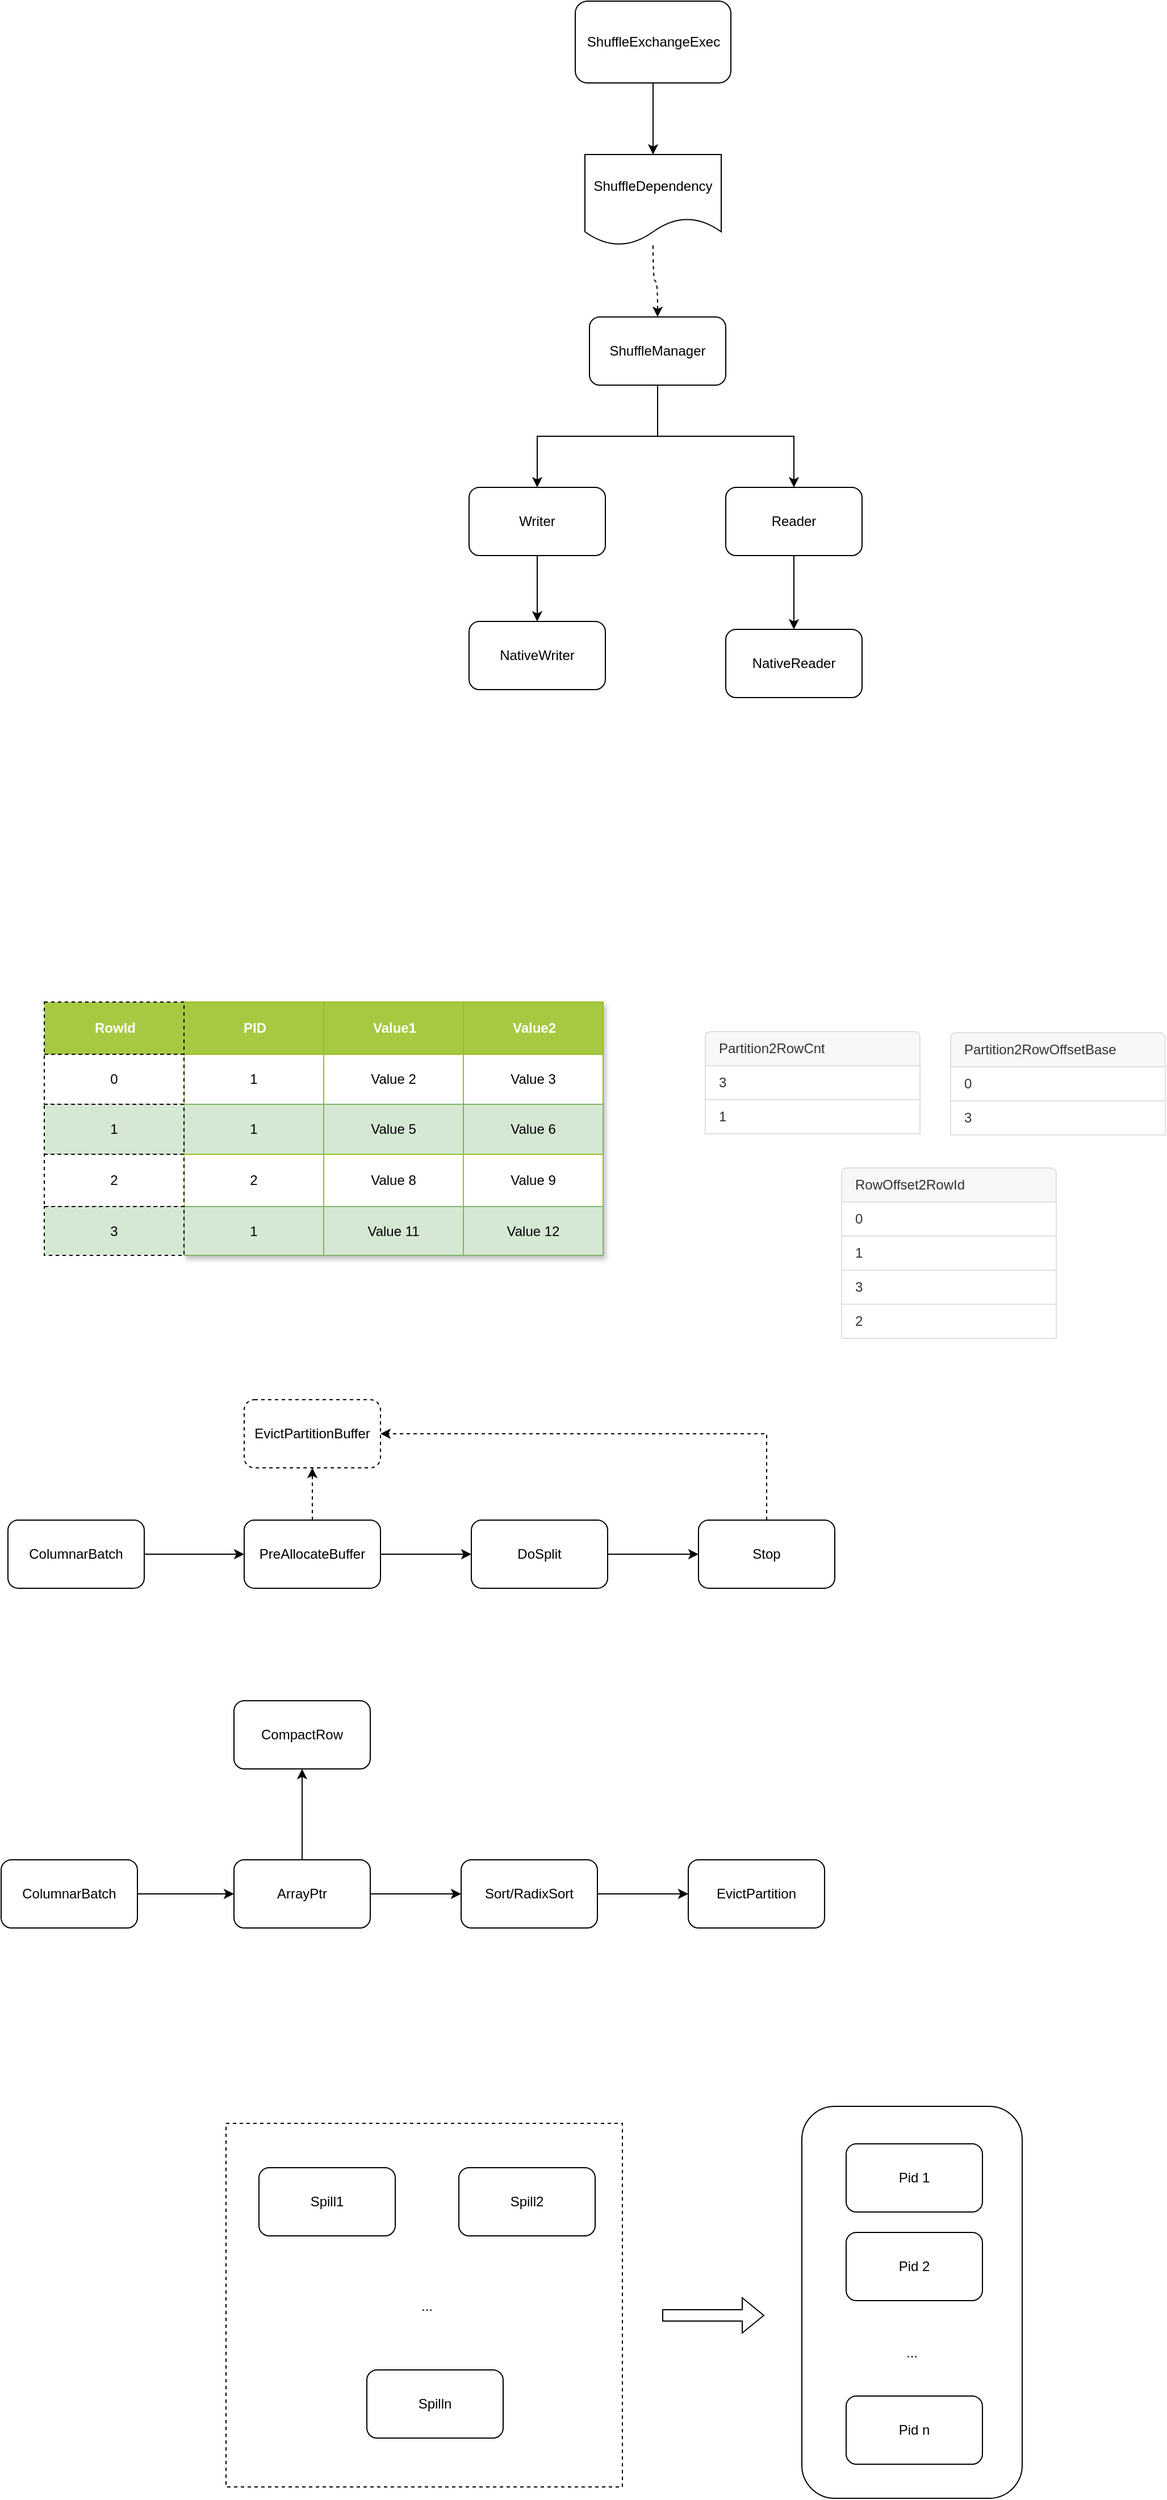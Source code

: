 <mxfile version="27.1.3">
  <diagram name="Page-1" id="4t2Kdxvq6-aTVLxjGcW4">
    <mxGraphModel dx="1826" dy="822" grid="0" gridSize="10" guides="1" tooltips="1" connect="1" arrows="1" fold="1" page="0" pageScale="1" pageWidth="827" pageHeight="1169" math="0" shadow="0">
      <root>
        <mxCell id="0" />
        <mxCell id="1" parent="0" />
        <mxCell id="dPIUrcCH_fYfk_nXpp7m-3" style="edgeStyle=orthogonalEdgeStyle;rounded=0;orthogonalLoop=1;jettySize=auto;html=1;entryX=0.5;entryY=0;entryDx=0;entryDy=0;exitX=0.5;exitY=1;exitDx=0;exitDy=0;" edge="1" parent="1" source="dPIUrcCH_fYfk_nXpp7m-1" target="dPIUrcCH_fYfk_nXpp7m-2">
          <mxGeometry relative="1" as="geometry" />
        </mxCell>
        <mxCell id="dPIUrcCH_fYfk_nXpp7m-1" value="ShuffleExchangeExec" style="rounded=1;whiteSpace=wrap;html=1;" vertex="1" parent="1">
          <mxGeometry x="353.5" y="17" width="137" height="72" as="geometry" />
        </mxCell>
        <mxCell id="dPIUrcCH_fYfk_nXpp7m-5" style="edgeStyle=orthogonalEdgeStyle;rounded=0;orthogonalLoop=1;jettySize=auto;html=1;dashed=1;curved=1;" edge="1" parent="1" source="dPIUrcCH_fYfk_nXpp7m-2" target="dPIUrcCH_fYfk_nXpp7m-4">
          <mxGeometry relative="1" as="geometry" />
        </mxCell>
        <mxCell id="dPIUrcCH_fYfk_nXpp7m-2" value="ShuffleDependency" style="shape=document;whiteSpace=wrap;html=1;boundedLbl=1;" vertex="1" parent="1">
          <mxGeometry x="362" y="152" width="120" height="80" as="geometry" />
        </mxCell>
        <mxCell id="dPIUrcCH_fYfk_nXpp7m-8" style="edgeStyle=orthogonalEdgeStyle;rounded=0;orthogonalLoop=1;jettySize=auto;html=1;entryX=0.5;entryY=0;entryDx=0;entryDy=0;" edge="1" parent="1" source="dPIUrcCH_fYfk_nXpp7m-4" target="dPIUrcCH_fYfk_nXpp7m-6">
          <mxGeometry relative="1" as="geometry" />
        </mxCell>
        <mxCell id="dPIUrcCH_fYfk_nXpp7m-9" style="edgeStyle=orthogonalEdgeStyle;rounded=0;orthogonalLoop=1;jettySize=auto;html=1;entryX=0.5;entryY=0;entryDx=0;entryDy=0;exitX=0.5;exitY=1;exitDx=0;exitDy=0;" edge="1" parent="1" source="dPIUrcCH_fYfk_nXpp7m-4" target="dPIUrcCH_fYfk_nXpp7m-7">
          <mxGeometry relative="1" as="geometry" />
        </mxCell>
        <mxCell id="dPIUrcCH_fYfk_nXpp7m-4" value="ShuffleManager" style="rounded=1;whiteSpace=wrap;html=1;" vertex="1" parent="1">
          <mxGeometry x="366" y="295" width="120" height="60" as="geometry" />
        </mxCell>
        <mxCell id="dPIUrcCH_fYfk_nXpp7m-12" style="edgeStyle=orthogonalEdgeStyle;rounded=0;orthogonalLoop=1;jettySize=auto;html=1;entryX=0.5;entryY=0;entryDx=0;entryDy=0;" edge="1" parent="1" source="dPIUrcCH_fYfk_nXpp7m-6" target="dPIUrcCH_fYfk_nXpp7m-10">
          <mxGeometry relative="1" as="geometry" />
        </mxCell>
        <mxCell id="dPIUrcCH_fYfk_nXpp7m-6" value="Writer" style="rounded=1;whiteSpace=wrap;html=1;" vertex="1" parent="1">
          <mxGeometry x="260" y="445" width="120" height="60" as="geometry" />
        </mxCell>
        <mxCell id="dPIUrcCH_fYfk_nXpp7m-13" style="edgeStyle=orthogonalEdgeStyle;rounded=0;orthogonalLoop=1;jettySize=auto;html=1;entryX=0.5;entryY=0;entryDx=0;entryDy=0;" edge="1" parent="1" source="dPIUrcCH_fYfk_nXpp7m-7" target="dPIUrcCH_fYfk_nXpp7m-11">
          <mxGeometry relative="1" as="geometry" />
        </mxCell>
        <mxCell id="dPIUrcCH_fYfk_nXpp7m-7" value="Reader" style="rounded=1;whiteSpace=wrap;html=1;" vertex="1" parent="1">
          <mxGeometry x="486" y="445" width="120" height="60" as="geometry" />
        </mxCell>
        <mxCell id="dPIUrcCH_fYfk_nXpp7m-10" value="NativeWriter" style="rounded=1;whiteSpace=wrap;html=1;" vertex="1" parent="1">
          <mxGeometry x="260" y="563" width="120" height="60" as="geometry" />
        </mxCell>
        <mxCell id="dPIUrcCH_fYfk_nXpp7m-11" value="NativeReader" style="rounded=1;whiteSpace=wrap;html=1;" vertex="1" parent="1">
          <mxGeometry x="486" y="570" width="120" height="60" as="geometry" />
        </mxCell>
        <mxCell id="dPIUrcCH_fYfk_nXpp7m-14" value="Assets" style="childLayout=tableLayout;recursiveResize=0;strokeColor=#98bf21;fillColor=#A7C942;shadow=1;" vertex="1" parent="1">
          <mxGeometry x="9" y="898" width="369" height="223" as="geometry" />
        </mxCell>
        <mxCell id="dPIUrcCH_fYfk_nXpp7m-15" style="shape=tableRow;horizontal=0;startSize=0;swimlaneHead=0;swimlaneBody=0;top=0;left=0;bottom=0;right=0;dropTarget=0;collapsible=0;recursiveResize=0;expand=0;fontStyle=0;strokeColor=inherit;fillColor=#ffffff;" vertex="1" parent="dPIUrcCH_fYfk_nXpp7m-14">
          <mxGeometry width="369" height="46" as="geometry" />
        </mxCell>
        <mxCell id="dPIUrcCH_fYfk_nXpp7m-16" value="PID" style="connectable=0;recursiveResize=0;strokeColor=inherit;fillColor=#A7C942;align=center;fontStyle=1;fontColor=#FFFFFF;html=1;" vertex="1" parent="dPIUrcCH_fYfk_nXpp7m-15">
          <mxGeometry width="123" height="46" as="geometry">
            <mxRectangle width="123" height="46" as="alternateBounds" />
          </mxGeometry>
        </mxCell>
        <mxCell id="dPIUrcCH_fYfk_nXpp7m-17" value="Value1" style="connectable=0;recursiveResize=0;strokeColor=inherit;fillColor=#A7C942;align=center;fontStyle=1;fontColor=#FFFFFF;html=1;" vertex="1" parent="dPIUrcCH_fYfk_nXpp7m-15">
          <mxGeometry x="123" width="123" height="46" as="geometry">
            <mxRectangle width="123" height="46" as="alternateBounds" />
          </mxGeometry>
        </mxCell>
        <mxCell id="dPIUrcCH_fYfk_nXpp7m-18" value="Value2" style="connectable=0;recursiveResize=0;strokeColor=inherit;fillColor=#A7C942;align=center;fontStyle=1;fontColor=#FFFFFF;html=1;" vertex="1" parent="dPIUrcCH_fYfk_nXpp7m-15">
          <mxGeometry x="246" width="123" height="46" as="geometry">
            <mxRectangle width="123" height="46" as="alternateBounds" />
          </mxGeometry>
        </mxCell>
        <mxCell id="dPIUrcCH_fYfk_nXpp7m-19" value="" style="shape=tableRow;horizontal=0;startSize=0;swimlaneHead=0;swimlaneBody=0;top=0;left=0;bottom=0;right=0;dropTarget=0;collapsible=0;recursiveResize=0;expand=0;fontStyle=0;strokeColor=inherit;fillColor=#ffffff;" vertex="1" parent="dPIUrcCH_fYfk_nXpp7m-14">
          <mxGeometry y="46" width="369" height="44" as="geometry" />
        </mxCell>
        <mxCell id="dPIUrcCH_fYfk_nXpp7m-20" value="1" style="connectable=0;recursiveResize=0;strokeColor=inherit;fillColor=inherit;align=center;whiteSpace=wrap;html=1;" vertex="1" parent="dPIUrcCH_fYfk_nXpp7m-19">
          <mxGeometry width="123" height="44" as="geometry">
            <mxRectangle width="123" height="44" as="alternateBounds" />
          </mxGeometry>
        </mxCell>
        <mxCell id="dPIUrcCH_fYfk_nXpp7m-21" value="Value 2" style="connectable=0;recursiveResize=0;strokeColor=inherit;fillColor=inherit;align=center;whiteSpace=wrap;html=1;" vertex="1" parent="dPIUrcCH_fYfk_nXpp7m-19">
          <mxGeometry x="123" width="123" height="44" as="geometry">
            <mxRectangle width="123" height="44" as="alternateBounds" />
          </mxGeometry>
        </mxCell>
        <mxCell id="dPIUrcCH_fYfk_nXpp7m-22" value="Value 3" style="connectable=0;recursiveResize=0;strokeColor=inherit;fillColor=inherit;align=center;whiteSpace=wrap;html=1;" vertex="1" parent="dPIUrcCH_fYfk_nXpp7m-19">
          <mxGeometry x="246" width="123" height="44" as="geometry">
            <mxRectangle width="123" height="44" as="alternateBounds" />
          </mxGeometry>
        </mxCell>
        <mxCell id="dPIUrcCH_fYfk_nXpp7m-23" value="" style="shape=tableRow;horizontal=0;startSize=0;swimlaneHead=0;swimlaneBody=0;top=0;left=0;bottom=0;right=0;dropTarget=0;collapsible=0;recursiveResize=0;expand=0;fontStyle=1;strokeColor=inherit;fillColor=#EAF2D3;" vertex="1" parent="dPIUrcCH_fYfk_nXpp7m-14">
          <mxGeometry y="90" width="369" height="44" as="geometry" />
        </mxCell>
        <mxCell id="dPIUrcCH_fYfk_nXpp7m-24" value="1" style="connectable=0;recursiveResize=0;strokeColor=#82b366;fillColor=#d5e8d4;whiteSpace=wrap;html=1;" vertex="1" parent="dPIUrcCH_fYfk_nXpp7m-23">
          <mxGeometry width="123" height="44" as="geometry">
            <mxRectangle width="123" height="44" as="alternateBounds" />
          </mxGeometry>
        </mxCell>
        <mxCell id="dPIUrcCH_fYfk_nXpp7m-25" value="Value 5" style="connectable=0;recursiveResize=0;strokeColor=#82b366;fillColor=#d5e8d4;whiteSpace=wrap;html=1;" vertex="1" parent="dPIUrcCH_fYfk_nXpp7m-23">
          <mxGeometry x="123" width="123" height="44" as="geometry">
            <mxRectangle width="123" height="44" as="alternateBounds" />
          </mxGeometry>
        </mxCell>
        <mxCell id="dPIUrcCH_fYfk_nXpp7m-26" value="Value 6" style="connectable=0;recursiveResize=0;strokeColor=#82b366;fillColor=#d5e8d4;whiteSpace=wrap;html=1;" vertex="1" parent="dPIUrcCH_fYfk_nXpp7m-23">
          <mxGeometry x="246" width="123" height="44" as="geometry">
            <mxRectangle width="123" height="44" as="alternateBounds" />
          </mxGeometry>
        </mxCell>
        <mxCell id="dPIUrcCH_fYfk_nXpp7m-27" value="" style="shape=tableRow;horizontal=0;startSize=0;swimlaneHead=0;swimlaneBody=0;top=0;left=0;bottom=0;right=0;dropTarget=0;collapsible=0;recursiveResize=0;expand=0;fontStyle=0;strokeColor=inherit;fillColor=#ffffff;" vertex="1" parent="dPIUrcCH_fYfk_nXpp7m-14">
          <mxGeometry y="134" width="369" height="46" as="geometry" />
        </mxCell>
        <mxCell id="dPIUrcCH_fYfk_nXpp7m-28" value="2" style="connectable=0;recursiveResize=0;strokeColor=inherit;fillColor=inherit;fontStyle=0;align=center;whiteSpace=wrap;html=1;" vertex="1" parent="dPIUrcCH_fYfk_nXpp7m-27">
          <mxGeometry width="123" height="46" as="geometry">
            <mxRectangle width="123" height="46" as="alternateBounds" />
          </mxGeometry>
        </mxCell>
        <mxCell id="dPIUrcCH_fYfk_nXpp7m-29" value="Value 8" style="connectable=0;recursiveResize=0;strokeColor=inherit;fillColor=inherit;fontStyle=0;align=center;whiteSpace=wrap;html=1;" vertex="1" parent="dPIUrcCH_fYfk_nXpp7m-27">
          <mxGeometry x="123" width="123" height="46" as="geometry">
            <mxRectangle width="123" height="46" as="alternateBounds" />
          </mxGeometry>
        </mxCell>
        <mxCell id="dPIUrcCH_fYfk_nXpp7m-30" value="Value 9" style="connectable=0;recursiveResize=0;strokeColor=inherit;fillColor=inherit;fontStyle=0;align=center;whiteSpace=wrap;html=1;" vertex="1" parent="dPIUrcCH_fYfk_nXpp7m-27">
          <mxGeometry x="246" width="123" height="46" as="geometry">
            <mxRectangle width="123" height="46" as="alternateBounds" />
          </mxGeometry>
        </mxCell>
        <mxCell id="dPIUrcCH_fYfk_nXpp7m-31" value="" style="shape=tableRow;horizontal=0;startSize=0;swimlaneHead=0;swimlaneBody=0;top=0;left=0;bottom=0;right=0;dropTarget=0;collapsible=0;recursiveResize=0;expand=0;fontStyle=1;strokeColor=inherit;fillColor=#EAF2D3;" vertex="1" parent="dPIUrcCH_fYfk_nXpp7m-14">
          <mxGeometry y="180" width="369" height="43" as="geometry" />
        </mxCell>
        <mxCell id="dPIUrcCH_fYfk_nXpp7m-32" value="1" style="connectable=0;recursiveResize=0;strokeColor=#82b366;fillColor=#d5e8d4;whiteSpace=wrap;html=1;" vertex="1" parent="dPIUrcCH_fYfk_nXpp7m-31">
          <mxGeometry width="123" height="43" as="geometry">
            <mxRectangle width="123" height="43" as="alternateBounds" />
          </mxGeometry>
        </mxCell>
        <mxCell id="dPIUrcCH_fYfk_nXpp7m-33" value="Value 11" style="connectable=0;recursiveResize=0;strokeColor=#82b366;fillColor=#d5e8d4;whiteSpace=wrap;html=1;" vertex="1" parent="dPIUrcCH_fYfk_nXpp7m-31">
          <mxGeometry x="123" width="123" height="43" as="geometry">
            <mxRectangle width="123" height="43" as="alternateBounds" />
          </mxGeometry>
        </mxCell>
        <mxCell id="dPIUrcCH_fYfk_nXpp7m-34" value="Value 12" style="connectable=0;recursiveResize=0;strokeColor=#82b366;fillColor=#d5e8d4;whiteSpace=wrap;html=1;" vertex="1" parent="dPIUrcCH_fYfk_nXpp7m-31">
          <mxGeometry x="246" width="123" height="43" as="geometry">
            <mxRectangle width="123" height="43" as="alternateBounds" />
          </mxGeometry>
        </mxCell>
        <mxCell id="dPIUrcCH_fYfk_nXpp7m-48" value="" style="swimlane;fontStyle=0;childLayout=stackLayout;horizontal=1;startSize=0;horizontalStack=0;resizeParent=1;resizeParentMax=0;resizeLast=0;collapsible=0;marginBottom=0;whiteSpace=wrap;html=1;strokeColor=none;fillColor=none;" vertex="1" parent="1">
          <mxGeometry x="468" y="924" width="189" height="90" as="geometry" />
        </mxCell>
        <mxCell id="dPIUrcCH_fYfk_nXpp7m-49" value="Partition2RowCnt" style="text;strokeColor=#DFDFDF;fillColor=#F7F7F7;align=left;verticalAlign=middle;spacingLeft=10;spacingRight=10;overflow=hidden;points=[[0,0.5],[1,0.5]];portConstraint=eastwest;rotatable=0;whiteSpace=wrap;html=1;shape=mxgraph.bootstrap.topButton;rSize=5;fontColor=#333333;" vertex="1" parent="dPIUrcCH_fYfk_nXpp7m-48">
          <mxGeometry width="189" height="30" as="geometry" />
        </mxCell>
        <mxCell id="dPIUrcCH_fYfk_nXpp7m-50" value="3" style="text;strokeColor=#DFDFDF;fillColor=#FFFFFF;align=left;verticalAlign=middle;spacingLeft=10;spacingRight=10;overflow=hidden;points=[[0,0.5],[1,0.5]];portConstraint=eastwest;rotatable=0;whiteSpace=wrap;html=1;rSize=5;fontColor=#333333;" vertex="1" parent="dPIUrcCH_fYfk_nXpp7m-48">
          <mxGeometry y="30" width="189" height="30" as="geometry" />
        </mxCell>
        <mxCell id="dPIUrcCH_fYfk_nXpp7m-51" value="1" style="text;strokeColor=#DFDFDF;fillColor=#FFFFFF;align=left;verticalAlign=middle;spacingLeft=10;spacingRight=10;overflow=hidden;points=[[0,0.5],[1,0.5]];portConstraint=eastwest;rotatable=0;whiteSpace=wrap;html=1;rSize=5;fontColor=#333333;" vertex="1" parent="dPIUrcCH_fYfk_nXpp7m-48">
          <mxGeometry y="60" width="189" height="30" as="geometry" />
        </mxCell>
        <mxCell id="dPIUrcCH_fYfk_nXpp7m-55" value="" style="swimlane;fontStyle=0;childLayout=stackLayout;horizontal=1;startSize=0;horizontalStack=0;resizeParent=1;resizeParentMax=0;resizeLast=0;collapsible=0;marginBottom=0;whiteSpace=wrap;html=1;strokeColor=none;fillColor=none;" vertex="1" parent="1">
          <mxGeometry x="684" y="925" width="189" height="90" as="geometry" />
        </mxCell>
        <mxCell id="dPIUrcCH_fYfk_nXpp7m-56" value="Partition2RowOffsetBase" style="text;strokeColor=#DFDFDF;fillColor=#F7F7F7;align=left;verticalAlign=middle;spacingLeft=10;spacingRight=10;overflow=hidden;points=[[0,0.5],[1,0.5]];portConstraint=eastwest;rotatable=0;whiteSpace=wrap;html=1;shape=mxgraph.bootstrap.topButton;rSize=5;fontColor=#333333;" vertex="1" parent="dPIUrcCH_fYfk_nXpp7m-55">
          <mxGeometry width="189" height="30" as="geometry" />
        </mxCell>
        <mxCell id="dPIUrcCH_fYfk_nXpp7m-57" value="0" style="text;strokeColor=#DFDFDF;fillColor=#FFFFFF;align=left;verticalAlign=middle;spacingLeft=10;spacingRight=10;overflow=hidden;points=[[0,0.5],[1,0.5]];portConstraint=eastwest;rotatable=0;whiteSpace=wrap;html=1;rSize=5;fontColor=#333333;" vertex="1" parent="dPIUrcCH_fYfk_nXpp7m-55">
          <mxGeometry y="30" width="189" height="30" as="geometry" />
        </mxCell>
        <mxCell id="dPIUrcCH_fYfk_nXpp7m-58" value="3" style="text;strokeColor=#DFDFDF;fillColor=#FFFFFF;align=left;verticalAlign=middle;spacingLeft=10;spacingRight=10;overflow=hidden;points=[[0,0.5],[1,0.5]];portConstraint=eastwest;rotatable=0;whiteSpace=wrap;html=1;rSize=5;fontColor=#333333;" vertex="1" parent="dPIUrcCH_fYfk_nXpp7m-55">
          <mxGeometry y="60" width="189" height="30" as="geometry" />
        </mxCell>
        <mxCell id="dPIUrcCH_fYfk_nXpp7m-59" value="RowOffset2RowId" style="text;strokeColor=#DFDFDF;fillColor=#F7F7F7;align=left;verticalAlign=middle;spacingLeft=10;spacingRight=10;overflow=hidden;points=[[0,0.5],[1,0.5]];portConstraint=eastwest;rotatable=0;whiteSpace=wrap;html=1;shape=mxgraph.bootstrap.topButton;rSize=5;fontColor=#333333;" vertex="1" parent="1">
          <mxGeometry x="588" y="1044" width="189" height="30" as="geometry" />
        </mxCell>
        <mxCell id="dPIUrcCH_fYfk_nXpp7m-60" value="0" style="text;strokeColor=#DFDFDF;fillColor=#FFFFFF;align=left;verticalAlign=middle;spacingLeft=10;spacingRight=10;overflow=hidden;points=[[0,0.5],[1,0.5]];portConstraint=eastwest;rotatable=0;whiteSpace=wrap;html=1;rSize=5;fontColor=#333333;" vertex="1" parent="1">
          <mxGeometry x="588" y="1074" width="189" height="30" as="geometry" />
        </mxCell>
        <mxCell id="dPIUrcCH_fYfk_nXpp7m-61" value="1" style="text;strokeColor=#DFDFDF;fillColor=#FFFFFF;align=left;verticalAlign=middle;spacingLeft=10;spacingRight=10;overflow=hidden;points=[[0,0.5],[1,0.5]];portConstraint=eastwest;rotatable=0;whiteSpace=wrap;html=1;rSize=5;fontColor=#333333;" vertex="1" parent="1">
          <mxGeometry x="588" y="1104" width="189" height="30" as="geometry" />
        </mxCell>
        <mxCell id="dPIUrcCH_fYfk_nXpp7m-62" value="3" style="text;strokeColor=#DFDFDF;fillColor=#FFFFFF;align=left;verticalAlign=middle;spacingLeft=10;spacingRight=10;overflow=hidden;points=[[0,0.5],[1,0.5]];portConstraint=eastwest;rotatable=0;whiteSpace=wrap;html=1;rSize=5;fontColor=#333333;" vertex="1" parent="1">
          <mxGeometry x="588" y="1134" width="189" height="30" as="geometry" />
        </mxCell>
        <mxCell id="dPIUrcCH_fYfk_nXpp7m-63" value="2" style="text;strokeColor=#DFDFDF;fillColor=#FFFFFF;align=left;verticalAlign=middle;spacingLeft=10;spacingRight=10;overflow=hidden;points=[[0,0.5],[1,0.5]];portConstraint=eastwest;rotatable=0;whiteSpace=wrap;html=1;rSize=5;fontColor=#333333;" vertex="1" parent="1">
          <mxGeometry x="588" y="1164" width="189" height="30" as="geometry" />
        </mxCell>
        <mxCell id="dPIUrcCH_fYfk_nXpp7m-64" value="RowId" style="connectable=0;recursiveResize=0;strokeColor=#000000;fillColor=#A7C942;align=center;fontStyle=1;fontColor=#FFFFFF;html=1;dashed=1;" vertex="1" parent="1">
          <mxGeometry x="-114" y="898" width="123" height="46" as="geometry">
            <mxRectangle width="123" height="46" as="alternateBounds" />
          </mxGeometry>
        </mxCell>
        <mxCell id="dPIUrcCH_fYfk_nXpp7m-65" value="0" style="connectable=0;recursiveResize=0;strokeColor=#000000;fillColor=inherit;align=center;whiteSpace=wrap;html=1;dashed=1;" vertex="1" parent="1">
          <mxGeometry x="-114" y="944" width="123" height="44" as="geometry">
            <mxRectangle width="123" height="44" as="alternateBounds" />
          </mxGeometry>
        </mxCell>
        <mxCell id="dPIUrcCH_fYfk_nXpp7m-66" value="1" style="connectable=0;recursiveResize=0;strokeColor=#000000;fillColor=#d5e8d4;whiteSpace=wrap;html=1;dashed=1;" vertex="1" parent="1">
          <mxGeometry x="-114" y="988" width="123" height="44" as="geometry">
            <mxRectangle width="123" height="44" as="alternateBounds" />
          </mxGeometry>
        </mxCell>
        <mxCell id="dPIUrcCH_fYfk_nXpp7m-67" value="2" style="connectable=0;recursiveResize=0;strokeColor=#000000;fillColor=inherit;fontStyle=0;align=center;whiteSpace=wrap;html=1;dashed=1;" vertex="1" parent="1">
          <mxGeometry x="-114" y="1032" width="123" height="46" as="geometry">
            <mxRectangle width="123" height="46" as="alternateBounds" />
          </mxGeometry>
        </mxCell>
        <mxCell id="dPIUrcCH_fYfk_nXpp7m-68" value="3" style="connectable=0;recursiveResize=0;strokeColor=#000000;fillColor=#d5e8d4;whiteSpace=wrap;html=1;dashed=1;" vertex="1" parent="1">
          <mxGeometry x="-114" y="1078" width="123" height="43" as="geometry">
            <mxRectangle width="123" height="43" as="alternateBounds" />
          </mxGeometry>
        </mxCell>
        <mxCell id="dPIUrcCH_fYfk_nXpp7m-77" value="" style="edgeStyle=orthogonalEdgeStyle;rounded=0;orthogonalLoop=1;jettySize=auto;html=1;" edge="1" parent="1" source="dPIUrcCH_fYfk_nXpp7m-73" target="dPIUrcCH_fYfk_nXpp7m-74">
          <mxGeometry relative="1" as="geometry" />
        </mxCell>
        <mxCell id="dPIUrcCH_fYfk_nXpp7m-73" value="ColumnarBatch" style="rounded=1;whiteSpace=wrap;html=1;" vertex="1" parent="1">
          <mxGeometry x="-146" y="1354" width="120" height="60" as="geometry" />
        </mxCell>
        <mxCell id="dPIUrcCH_fYfk_nXpp7m-76" value="" style="edgeStyle=orthogonalEdgeStyle;rounded=0;orthogonalLoop=1;jettySize=auto;html=1;dashed=1;" edge="1" parent="1" source="dPIUrcCH_fYfk_nXpp7m-74" target="dPIUrcCH_fYfk_nXpp7m-75">
          <mxGeometry relative="1" as="geometry" />
        </mxCell>
        <mxCell id="dPIUrcCH_fYfk_nXpp7m-79" value="" style="edgeStyle=orthogonalEdgeStyle;rounded=0;orthogonalLoop=1;jettySize=auto;html=1;" edge="1" parent="1" source="dPIUrcCH_fYfk_nXpp7m-74" target="dPIUrcCH_fYfk_nXpp7m-78">
          <mxGeometry relative="1" as="geometry" />
        </mxCell>
        <mxCell id="dPIUrcCH_fYfk_nXpp7m-74" value="PreAllocateBuffer" style="rounded=1;whiteSpace=wrap;html=1;" vertex="1" parent="1">
          <mxGeometry x="62" y="1354" width="120" height="60" as="geometry" />
        </mxCell>
        <mxCell id="dPIUrcCH_fYfk_nXpp7m-75" value="EvictPartitionBuffer" style="whiteSpace=wrap;html=1;rounded=1;dashed=1;" vertex="1" parent="1">
          <mxGeometry x="62" y="1248" width="120" height="60" as="geometry" />
        </mxCell>
        <mxCell id="dPIUrcCH_fYfk_nXpp7m-81" value="" style="edgeStyle=orthogonalEdgeStyle;rounded=0;orthogonalLoop=1;jettySize=auto;html=1;" edge="1" parent="1" source="dPIUrcCH_fYfk_nXpp7m-78" target="dPIUrcCH_fYfk_nXpp7m-80">
          <mxGeometry relative="1" as="geometry" />
        </mxCell>
        <mxCell id="dPIUrcCH_fYfk_nXpp7m-78" value="DoSplit" style="whiteSpace=wrap;html=1;rounded=1;" vertex="1" parent="1">
          <mxGeometry x="262" y="1354" width="120" height="60" as="geometry" />
        </mxCell>
        <mxCell id="dPIUrcCH_fYfk_nXpp7m-82" style="edgeStyle=orthogonalEdgeStyle;rounded=0;orthogonalLoop=1;jettySize=auto;html=1;entryX=1;entryY=0.5;entryDx=0;entryDy=0;exitX=0.5;exitY=0;exitDx=0;exitDy=0;dashed=1;" edge="1" parent="1" source="dPIUrcCH_fYfk_nXpp7m-80" target="dPIUrcCH_fYfk_nXpp7m-75">
          <mxGeometry relative="1" as="geometry" />
        </mxCell>
        <mxCell id="dPIUrcCH_fYfk_nXpp7m-80" value="Stop" style="whiteSpace=wrap;html=1;rounded=1;" vertex="1" parent="1">
          <mxGeometry x="462" y="1354" width="120" height="60" as="geometry" />
        </mxCell>
        <mxCell id="dPIUrcCH_fYfk_nXpp7m-85" value="" style="edgeStyle=orthogonalEdgeStyle;rounded=0;orthogonalLoop=1;jettySize=auto;html=1;entryX=0;entryY=0.5;entryDx=0;entryDy=0;" edge="1" parent="1" source="dPIUrcCH_fYfk_nXpp7m-83" target="dPIUrcCH_fYfk_nXpp7m-86">
          <mxGeometry relative="1" as="geometry">
            <mxPoint x="48" y="1683" as="targetPoint" />
          </mxGeometry>
        </mxCell>
        <mxCell id="dPIUrcCH_fYfk_nXpp7m-83" value="ColumnarBatch" style="rounded=1;whiteSpace=wrap;html=1;" vertex="1" parent="1">
          <mxGeometry x="-152" y="1653" width="120" height="60" as="geometry" />
        </mxCell>
        <mxCell id="dPIUrcCH_fYfk_nXpp7m-88" value="" style="edgeStyle=orthogonalEdgeStyle;rounded=0;orthogonalLoop=1;jettySize=auto;html=1;" edge="1" parent="1" source="dPIUrcCH_fYfk_nXpp7m-86" target="dPIUrcCH_fYfk_nXpp7m-87">
          <mxGeometry relative="1" as="geometry" />
        </mxCell>
        <mxCell id="dPIUrcCH_fYfk_nXpp7m-91" value="" style="edgeStyle=orthogonalEdgeStyle;rounded=0;orthogonalLoop=1;jettySize=auto;html=1;" edge="1" parent="1" source="dPIUrcCH_fYfk_nXpp7m-86" target="dPIUrcCH_fYfk_nXpp7m-90">
          <mxGeometry relative="1" as="geometry" />
        </mxCell>
        <mxCell id="dPIUrcCH_fYfk_nXpp7m-86" value="ArrayPtr" style="rounded=1;whiteSpace=wrap;html=1;" vertex="1" parent="1">
          <mxGeometry x="53" y="1653" width="120" height="60" as="geometry" />
        </mxCell>
        <mxCell id="dPIUrcCH_fYfk_nXpp7m-87" value="CompactRow" style="whiteSpace=wrap;html=1;rounded=1;" vertex="1" parent="1">
          <mxGeometry x="53" y="1513" width="120" height="60" as="geometry" />
        </mxCell>
        <mxCell id="dPIUrcCH_fYfk_nXpp7m-93" value="" style="edgeStyle=orthogonalEdgeStyle;rounded=0;orthogonalLoop=1;jettySize=auto;html=1;" edge="1" parent="1" source="dPIUrcCH_fYfk_nXpp7m-90" target="dPIUrcCH_fYfk_nXpp7m-92">
          <mxGeometry relative="1" as="geometry" />
        </mxCell>
        <mxCell id="dPIUrcCH_fYfk_nXpp7m-90" value="Sort/RadixSort" style="whiteSpace=wrap;html=1;rounded=1;" vertex="1" parent="1">
          <mxGeometry x="253" y="1653" width="120" height="60" as="geometry" />
        </mxCell>
        <mxCell id="dPIUrcCH_fYfk_nXpp7m-92" value="EvictPartition" style="whiteSpace=wrap;html=1;rounded=1;" vertex="1" parent="1">
          <mxGeometry x="453" y="1653" width="120" height="60" as="geometry" />
        </mxCell>
        <mxCell id="dPIUrcCH_fYfk_nXpp7m-95" value="" style="rounded=0;whiteSpace=wrap;html=1;dashed=1;" vertex="1" parent="1">
          <mxGeometry x="46" y="1885" width="349" height="320" as="geometry" />
        </mxCell>
        <mxCell id="dPIUrcCH_fYfk_nXpp7m-96" value="Spill1" style="rounded=1;whiteSpace=wrap;html=1;" vertex="1" parent="1">
          <mxGeometry x="75" y="1924" width="120" height="60" as="geometry" />
        </mxCell>
        <mxCell id="dPIUrcCH_fYfk_nXpp7m-97" value="Spill2" style="rounded=1;whiteSpace=wrap;html=1;" vertex="1" parent="1">
          <mxGeometry x="251" y="1924" width="120" height="60" as="geometry" />
        </mxCell>
        <mxCell id="dPIUrcCH_fYfk_nXpp7m-98" value="Spilln" style="rounded=1;whiteSpace=wrap;html=1;" vertex="1" parent="1">
          <mxGeometry x="170" y="2102" width="120" height="60" as="geometry" />
        </mxCell>
        <mxCell id="dPIUrcCH_fYfk_nXpp7m-99" value="..." style="text;html=1;align=center;verticalAlign=middle;whiteSpace=wrap;rounded=0;" vertex="1" parent="1">
          <mxGeometry x="193" y="2031" width="60" height="30" as="geometry" />
        </mxCell>
        <mxCell id="dPIUrcCH_fYfk_nXpp7m-102" value="" style="rounded=1;whiteSpace=wrap;html=1;" vertex="1" parent="1">
          <mxGeometry x="553" y="1870" width="194" height="345" as="geometry" />
        </mxCell>
        <mxCell id="dPIUrcCH_fYfk_nXpp7m-103" value="Pid 1" style="rounded=1;whiteSpace=wrap;html=1;" vertex="1" parent="1">
          <mxGeometry x="592" y="1903" width="120" height="60" as="geometry" />
        </mxCell>
        <mxCell id="dPIUrcCH_fYfk_nXpp7m-104" value="Pid 2" style="rounded=1;whiteSpace=wrap;html=1;" vertex="1" parent="1">
          <mxGeometry x="592" y="1981" width="120" height="60" as="geometry" />
        </mxCell>
        <mxCell id="dPIUrcCH_fYfk_nXpp7m-105" value="..." style="text;html=1;align=center;verticalAlign=middle;whiteSpace=wrap;rounded=0;" vertex="1" parent="1">
          <mxGeometry x="620" y="2072" width="60" height="30" as="geometry" />
        </mxCell>
        <mxCell id="dPIUrcCH_fYfk_nXpp7m-106" value="Pid n" style="rounded=1;whiteSpace=wrap;html=1;" vertex="1" parent="1">
          <mxGeometry x="592" y="2125" width="120" height="60" as="geometry" />
        </mxCell>
        <mxCell id="dPIUrcCH_fYfk_nXpp7m-107" value="" style="shape=flexArrow;endArrow=classic;html=1;rounded=0;" edge="1" parent="1">
          <mxGeometry width="50" height="50" relative="1" as="geometry">
            <mxPoint x="430" y="2054" as="sourcePoint" />
            <mxPoint x="520" y="2054" as="targetPoint" />
          </mxGeometry>
        </mxCell>
      </root>
    </mxGraphModel>
  </diagram>
</mxfile>
